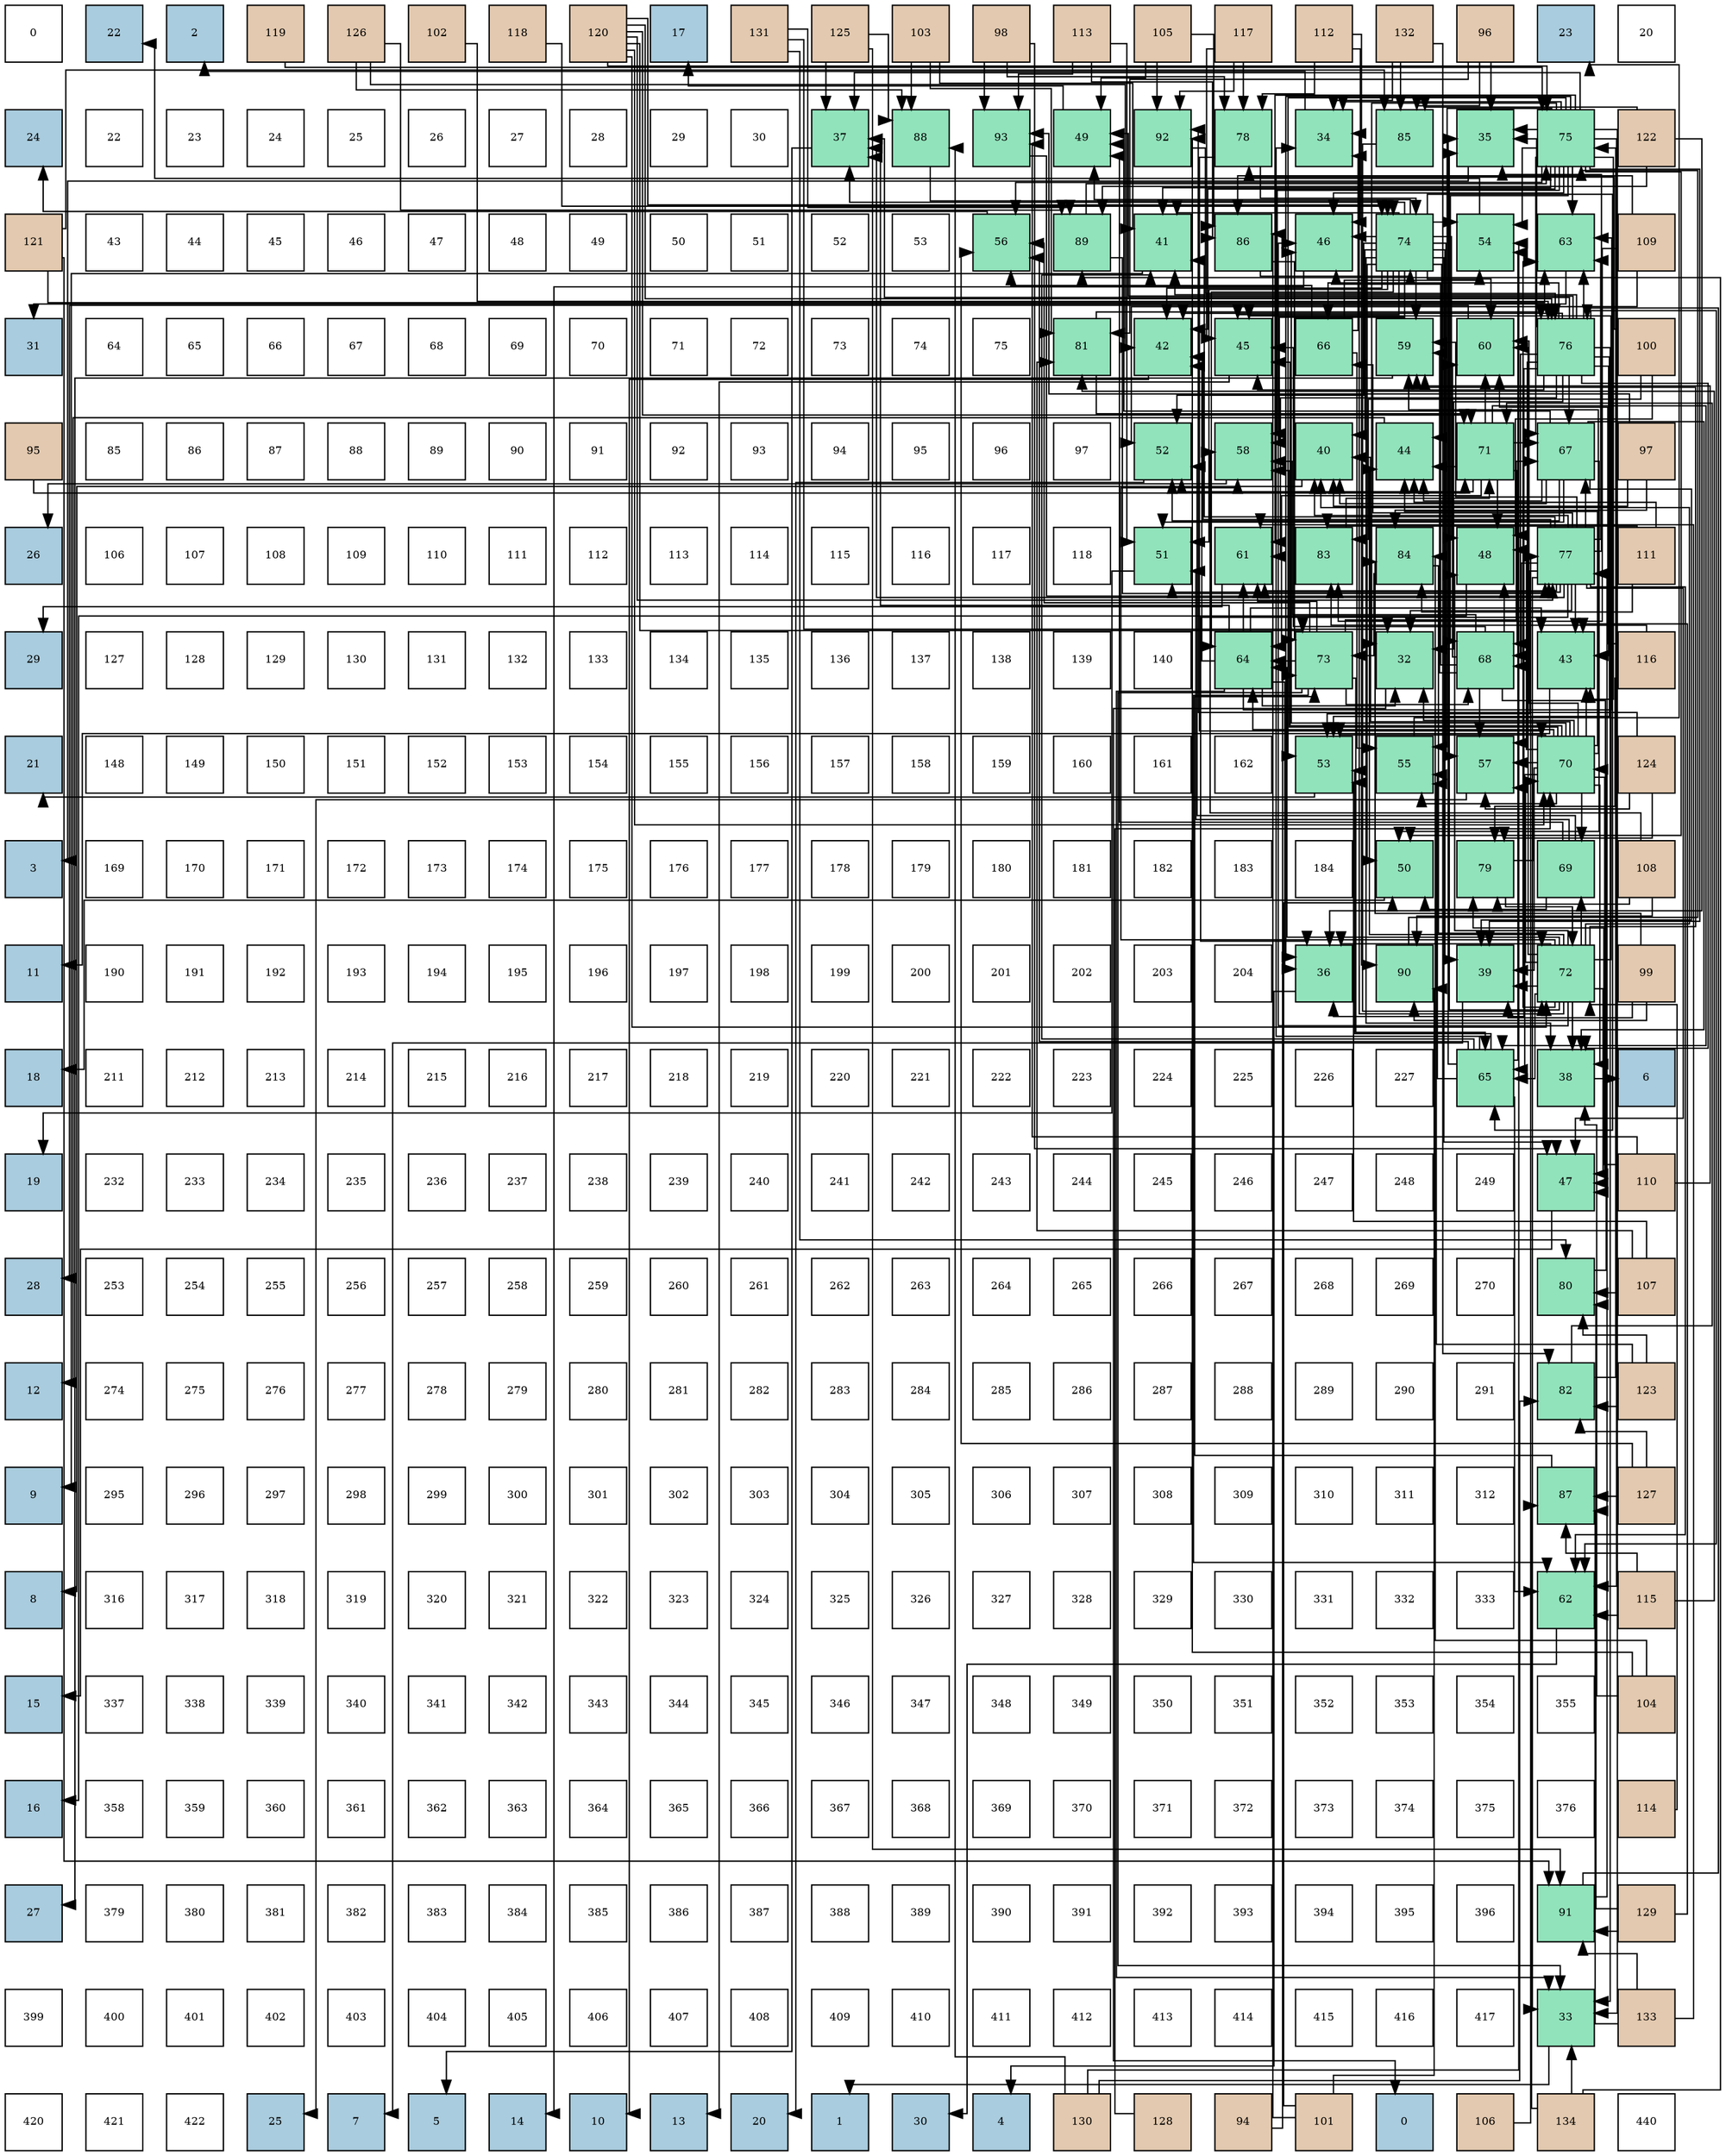 digraph layout{
 rankdir=TB;
 splines=ortho;
 node [style=filled shape=square fixedsize=true width=0.6];
0[label="0", fontsize=8, fillcolor="#ffffff"];
1[label="22", fontsize=8, fillcolor="#a9ccde"];
2[label="2", fontsize=8, fillcolor="#a9ccde"];
3[label="119", fontsize=8, fillcolor="#e3c9af"];
4[label="126", fontsize=8, fillcolor="#e3c9af"];
5[label="102", fontsize=8, fillcolor="#e3c9af"];
6[label="118", fontsize=8, fillcolor="#e3c9af"];
7[label="120", fontsize=8, fillcolor="#e3c9af"];
8[label="17", fontsize=8, fillcolor="#a9ccde"];
9[label="131", fontsize=8, fillcolor="#e3c9af"];
10[label="125", fontsize=8, fillcolor="#e3c9af"];
11[label="103", fontsize=8, fillcolor="#e3c9af"];
12[label="98", fontsize=8, fillcolor="#e3c9af"];
13[label="113", fontsize=8, fillcolor="#e3c9af"];
14[label="105", fontsize=8, fillcolor="#e3c9af"];
15[label="117", fontsize=8, fillcolor="#e3c9af"];
16[label="112", fontsize=8, fillcolor="#e3c9af"];
17[label="132", fontsize=8, fillcolor="#e3c9af"];
18[label="96", fontsize=8, fillcolor="#e3c9af"];
19[label="23", fontsize=8, fillcolor="#a9ccde"];
20[label="20", fontsize=8, fillcolor="#ffffff"];
21[label="24", fontsize=8, fillcolor="#a9ccde"];
22[label="22", fontsize=8, fillcolor="#ffffff"];
23[label="23", fontsize=8, fillcolor="#ffffff"];
24[label="24", fontsize=8, fillcolor="#ffffff"];
25[label="25", fontsize=8, fillcolor="#ffffff"];
26[label="26", fontsize=8, fillcolor="#ffffff"];
27[label="27", fontsize=8, fillcolor="#ffffff"];
28[label="28", fontsize=8, fillcolor="#ffffff"];
29[label="29", fontsize=8, fillcolor="#ffffff"];
30[label="30", fontsize=8, fillcolor="#ffffff"];
31[label="37", fontsize=8, fillcolor="#91e3bb"];
32[label="88", fontsize=8, fillcolor="#91e3bb"];
33[label="93", fontsize=8, fillcolor="#91e3bb"];
34[label="49", fontsize=8, fillcolor="#91e3bb"];
35[label="92", fontsize=8, fillcolor="#91e3bb"];
36[label="78", fontsize=8, fillcolor="#91e3bb"];
37[label="34", fontsize=8, fillcolor="#91e3bb"];
38[label="85", fontsize=8, fillcolor="#91e3bb"];
39[label="35", fontsize=8, fillcolor="#91e3bb"];
40[label="75", fontsize=8, fillcolor="#91e3bb"];
41[label="122", fontsize=8, fillcolor="#e3c9af"];
42[label="121", fontsize=8, fillcolor="#e3c9af"];
43[label="43", fontsize=8, fillcolor="#ffffff"];
44[label="44", fontsize=8, fillcolor="#ffffff"];
45[label="45", fontsize=8, fillcolor="#ffffff"];
46[label="46", fontsize=8, fillcolor="#ffffff"];
47[label="47", fontsize=8, fillcolor="#ffffff"];
48[label="48", fontsize=8, fillcolor="#ffffff"];
49[label="49", fontsize=8, fillcolor="#ffffff"];
50[label="50", fontsize=8, fillcolor="#ffffff"];
51[label="51", fontsize=8, fillcolor="#ffffff"];
52[label="52", fontsize=8, fillcolor="#ffffff"];
53[label="53", fontsize=8, fillcolor="#ffffff"];
54[label="56", fontsize=8, fillcolor="#91e3bb"];
55[label="89", fontsize=8, fillcolor="#91e3bb"];
56[label="41", fontsize=8, fillcolor="#91e3bb"];
57[label="86", fontsize=8, fillcolor="#91e3bb"];
58[label="46", fontsize=8, fillcolor="#91e3bb"];
59[label="74", fontsize=8, fillcolor="#91e3bb"];
60[label="54", fontsize=8, fillcolor="#91e3bb"];
61[label="63", fontsize=8, fillcolor="#91e3bb"];
62[label="109", fontsize=8, fillcolor="#e3c9af"];
63[label="31", fontsize=8, fillcolor="#a9ccde"];
64[label="64", fontsize=8, fillcolor="#ffffff"];
65[label="65", fontsize=8, fillcolor="#ffffff"];
66[label="66", fontsize=8, fillcolor="#ffffff"];
67[label="67", fontsize=8, fillcolor="#ffffff"];
68[label="68", fontsize=8, fillcolor="#ffffff"];
69[label="69", fontsize=8, fillcolor="#ffffff"];
70[label="70", fontsize=8, fillcolor="#ffffff"];
71[label="71", fontsize=8, fillcolor="#ffffff"];
72[label="72", fontsize=8, fillcolor="#ffffff"];
73[label="73", fontsize=8, fillcolor="#ffffff"];
74[label="74", fontsize=8, fillcolor="#ffffff"];
75[label="75", fontsize=8, fillcolor="#ffffff"];
76[label="81", fontsize=8, fillcolor="#91e3bb"];
77[label="42", fontsize=8, fillcolor="#91e3bb"];
78[label="45", fontsize=8, fillcolor="#91e3bb"];
79[label="66", fontsize=8, fillcolor="#91e3bb"];
80[label="59", fontsize=8, fillcolor="#91e3bb"];
81[label="60", fontsize=8, fillcolor="#91e3bb"];
82[label="76", fontsize=8, fillcolor="#91e3bb"];
83[label="100", fontsize=8, fillcolor="#e3c9af"];
84[label="95", fontsize=8, fillcolor="#e3c9af"];
85[label="85", fontsize=8, fillcolor="#ffffff"];
86[label="86", fontsize=8, fillcolor="#ffffff"];
87[label="87", fontsize=8, fillcolor="#ffffff"];
88[label="88", fontsize=8, fillcolor="#ffffff"];
89[label="89", fontsize=8, fillcolor="#ffffff"];
90[label="90", fontsize=8, fillcolor="#ffffff"];
91[label="91", fontsize=8, fillcolor="#ffffff"];
92[label="92", fontsize=8, fillcolor="#ffffff"];
93[label="93", fontsize=8, fillcolor="#ffffff"];
94[label="94", fontsize=8, fillcolor="#ffffff"];
95[label="95", fontsize=8, fillcolor="#ffffff"];
96[label="96", fontsize=8, fillcolor="#ffffff"];
97[label="97", fontsize=8, fillcolor="#ffffff"];
98[label="52", fontsize=8, fillcolor="#91e3bb"];
99[label="58", fontsize=8, fillcolor="#91e3bb"];
100[label="40", fontsize=8, fillcolor="#91e3bb"];
101[label="44", fontsize=8, fillcolor="#91e3bb"];
102[label="71", fontsize=8, fillcolor="#91e3bb"];
103[label="67", fontsize=8, fillcolor="#91e3bb"];
104[label="97", fontsize=8, fillcolor="#e3c9af"];
105[label="26", fontsize=8, fillcolor="#a9ccde"];
106[label="106", fontsize=8, fillcolor="#ffffff"];
107[label="107", fontsize=8, fillcolor="#ffffff"];
108[label="108", fontsize=8, fillcolor="#ffffff"];
109[label="109", fontsize=8, fillcolor="#ffffff"];
110[label="110", fontsize=8, fillcolor="#ffffff"];
111[label="111", fontsize=8, fillcolor="#ffffff"];
112[label="112", fontsize=8, fillcolor="#ffffff"];
113[label="113", fontsize=8, fillcolor="#ffffff"];
114[label="114", fontsize=8, fillcolor="#ffffff"];
115[label="115", fontsize=8, fillcolor="#ffffff"];
116[label="116", fontsize=8, fillcolor="#ffffff"];
117[label="117", fontsize=8, fillcolor="#ffffff"];
118[label="118", fontsize=8, fillcolor="#ffffff"];
119[label="51", fontsize=8, fillcolor="#91e3bb"];
120[label="61", fontsize=8, fillcolor="#91e3bb"];
121[label="83", fontsize=8, fillcolor="#91e3bb"];
122[label="84", fontsize=8, fillcolor="#91e3bb"];
123[label="48", fontsize=8, fillcolor="#91e3bb"];
124[label="77", fontsize=8, fillcolor="#91e3bb"];
125[label="111", fontsize=8, fillcolor="#e3c9af"];
126[label="29", fontsize=8, fillcolor="#a9ccde"];
127[label="127", fontsize=8, fillcolor="#ffffff"];
128[label="128", fontsize=8, fillcolor="#ffffff"];
129[label="129", fontsize=8, fillcolor="#ffffff"];
130[label="130", fontsize=8, fillcolor="#ffffff"];
131[label="131", fontsize=8, fillcolor="#ffffff"];
132[label="132", fontsize=8, fillcolor="#ffffff"];
133[label="133", fontsize=8, fillcolor="#ffffff"];
134[label="134", fontsize=8, fillcolor="#ffffff"];
135[label="135", fontsize=8, fillcolor="#ffffff"];
136[label="136", fontsize=8, fillcolor="#ffffff"];
137[label="137", fontsize=8, fillcolor="#ffffff"];
138[label="138", fontsize=8, fillcolor="#ffffff"];
139[label="139", fontsize=8, fillcolor="#ffffff"];
140[label="140", fontsize=8, fillcolor="#ffffff"];
141[label="64", fontsize=8, fillcolor="#91e3bb"];
142[label="73", fontsize=8, fillcolor="#91e3bb"];
143[label="32", fontsize=8, fillcolor="#91e3bb"];
144[label="68", fontsize=8, fillcolor="#91e3bb"];
145[label="43", fontsize=8, fillcolor="#91e3bb"];
146[label="116", fontsize=8, fillcolor="#e3c9af"];
147[label="21", fontsize=8, fillcolor="#a9ccde"];
148[label="148", fontsize=8, fillcolor="#ffffff"];
149[label="149", fontsize=8, fillcolor="#ffffff"];
150[label="150", fontsize=8, fillcolor="#ffffff"];
151[label="151", fontsize=8, fillcolor="#ffffff"];
152[label="152", fontsize=8, fillcolor="#ffffff"];
153[label="153", fontsize=8, fillcolor="#ffffff"];
154[label="154", fontsize=8, fillcolor="#ffffff"];
155[label="155", fontsize=8, fillcolor="#ffffff"];
156[label="156", fontsize=8, fillcolor="#ffffff"];
157[label="157", fontsize=8, fillcolor="#ffffff"];
158[label="158", fontsize=8, fillcolor="#ffffff"];
159[label="159", fontsize=8, fillcolor="#ffffff"];
160[label="160", fontsize=8, fillcolor="#ffffff"];
161[label="161", fontsize=8, fillcolor="#ffffff"];
162[label="162", fontsize=8, fillcolor="#ffffff"];
163[label="53", fontsize=8, fillcolor="#91e3bb"];
164[label="55", fontsize=8, fillcolor="#91e3bb"];
165[label="57", fontsize=8, fillcolor="#91e3bb"];
166[label="70", fontsize=8, fillcolor="#91e3bb"];
167[label="124", fontsize=8, fillcolor="#e3c9af"];
168[label="3", fontsize=8, fillcolor="#a9ccde"];
169[label="169", fontsize=8, fillcolor="#ffffff"];
170[label="170", fontsize=8, fillcolor="#ffffff"];
171[label="171", fontsize=8, fillcolor="#ffffff"];
172[label="172", fontsize=8, fillcolor="#ffffff"];
173[label="173", fontsize=8, fillcolor="#ffffff"];
174[label="174", fontsize=8, fillcolor="#ffffff"];
175[label="175", fontsize=8, fillcolor="#ffffff"];
176[label="176", fontsize=8, fillcolor="#ffffff"];
177[label="177", fontsize=8, fillcolor="#ffffff"];
178[label="178", fontsize=8, fillcolor="#ffffff"];
179[label="179", fontsize=8, fillcolor="#ffffff"];
180[label="180", fontsize=8, fillcolor="#ffffff"];
181[label="181", fontsize=8, fillcolor="#ffffff"];
182[label="182", fontsize=8, fillcolor="#ffffff"];
183[label="183", fontsize=8, fillcolor="#ffffff"];
184[label="184", fontsize=8, fillcolor="#ffffff"];
185[label="50", fontsize=8, fillcolor="#91e3bb"];
186[label="79", fontsize=8, fillcolor="#91e3bb"];
187[label="69", fontsize=8, fillcolor="#91e3bb"];
188[label="108", fontsize=8, fillcolor="#e3c9af"];
189[label="11", fontsize=8, fillcolor="#a9ccde"];
190[label="190", fontsize=8, fillcolor="#ffffff"];
191[label="191", fontsize=8, fillcolor="#ffffff"];
192[label="192", fontsize=8, fillcolor="#ffffff"];
193[label="193", fontsize=8, fillcolor="#ffffff"];
194[label="194", fontsize=8, fillcolor="#ffffff"];
195[label="195", fontsize=8, fillcolor="#ffffff"];
196[label="196", fontsize=8, fillcolor="#ffffff"];
197[label="197", fontsize=8, fillcolor="#ffffff"];
198[label="198", fontsize=8, fillcolor="#ffffff"];
199[label="199", fontsize=8, fillcolor="#ffffff"];
200[label="200", fontsize=8, fillcolor="#ffffff"];
201[label="201", fontsize=8, fillcolor="#ffffff"];
202[label="202", fontsize=8, fillcolor="#ffffff"];
203[label="203", fontsize=8, fillcolor="#ffffff"];
204[label="204", fontsize=8, fillcolor="#ffffff"];
205[label="36", fontsize=8, fillcolor="#91e3bb"];
206[label="90", fontsize=8, fillcolor="#91e3bb"];
207[label="39", fontsize=8, fillcolor="#91e3bb"];
208[label="72", fontsize=8, fillcolor="#91e3bb"];
209[label="99", fontsize=8, fillcolor="#e3c9af"];
210[label="18", fontsize=8, fillcolor="#a9ccde"];
211[label="211", fontsize=8, fillcolor="#ffffff"];
212[label="212", fontsize=8, fillcolor="#ffffff"];
213[label="213", fontsize=8, fillcolor="#ffffff"];
214[label="214", fontsize=8, fillcolor="#ffffff"];
215[label="215", fontsize=8, fillcolor="#ffffff"];
216[label="216", fontsize=8, fillcolor="#ffffff"];
217[label="217", fontsize=8, fillcolor="#ffffff"];
218[label="218", fontsize=8, fillcolor="#ffffff"];
219[label="219", fontsize=8, fillcolor="#ffffff"];
220[label="220", fontsize=8, fillcolor="#ffffff"];
221[label="221", fontsize=8, fillcolor="#ffffff"];
222[label="222", fontsize=8, fillcolor="#ffffff"];
223[label="223", fontsize=8, fillcolor="#ffffff"];
224[label="224", fontsize=8, fillcolor="#ffffff"];
225[label="225", fontsize=8, fillcolor="#ffffff"];
226[label="226", fontsize=8, fillcolor="#ffffff"];
227[label="227", fontsize=8, fillcolor="#ffffff"];
228[label="65", fontsize=8, fillcolor="#91e3bb"];
229[label="38", fontsize=8, fillcolor="#91e3bb"];
230[label="6", fontsize=8, fillcolor="#a9ccde"];
231[label="19", fontsize=8, fillcolor="#a9ccde"];
232[label="232", fontsize=8, fillcolor="#ffffff"];
233[label="233", fontsize=8, fillcolor="#ffffff"];
234[label="234", fontsize=8, fillcolor="#ffffff"];
235[label="235", fontsize=8, fillcolor="#ffffff"];
236[label="236", fontsize=8, fillcolor="#ffffff"];
237[label="237", fontsize=8, fillcolor="#ffffff"];
238[label="238", fontsize=8, fillcolor="#ffffff"];
239[label="239", fontsize=8, fillcolor="#ffffff"];
240[label="240", fontsize=8, fillcolor="#ffffff"];
241[label="241", fontsize=8, fillcolor="#ffffff"];
242[label="242", fontsize=8, fillcolor="#ffffff"];
243[label="243", fontsize=8, fillcolor="#ffffff"];
244[label="244", fontsize=8, fillcolor="#ffffff"];
245[label="245", fontsize=8, fillcolor="#ffffff"];
246[label="246", fontsize=8, fillcolor="#ffffff"];
247[label="247", fontsize=8, fillcolor="#ffffff"];
248[label="248", fontsize=8, fillcolor="#ffffff"];
249[label="249", fontsize=8, fillcolor="#ffffff"];
250[label="47", fontsize=8, fillcolor="#91e3bb"];
251[label="110", fontsize=8, fillcolor="#e3c9af"];
252[label="28", fontsize=8, fillcolor="#a9ccde"];
253[label="253", fontsize=8, fillcolor="#ffffff"];
254[label="254", fontsize=8, fillcolor="#ffffff"];
255[label="255", fontsize=8, fillcolor="#ffffff"];
256[label="256", fontsize=8, fillcolor="#ffffff"];
257[label="257", fontsize=8, fillcolor="#ffffff"];
258[label="258", fontsize=8, fillcolor="#ffffff"];
259[label="259", fontsize=8, fillcolor="#ffffff"];
260[label="260", fontsize=8, fillcolor="#ffffff"];
261[label="261", fontsize=8, fillcolor="#ffffff"];
262[label="262", fontsize=8, fillcolor="#ffffff"];
263[label="263", fontsize=8, fillcolor="#ffffff"];
264[label="264", fontsize=8, fillcolor="#ffffff"];
265[label="265", fontsize=8, fillcolor="#ffffff"];
266[label="266", fontsize=8, fillcolor="#ffffff"];
267[label="267", fontsize=8, fillcolor="#ffffff"];
268[label="268", fontsize=8, fillcolor="#ffffff"];
269[label="269", fontsize=8, fillcolor="#ffffff"];
270[label="270", fontsize=8, fillcolor="#ffffff"];
271[label="80", fontsize=8, fillcolor="#91e3bb"];
272[label="107", fontsize=8, fillcolor="#e3c9af"];
273[label="12", fontsize=8, fillcolor="#a9ccde"];
274[label="274", fontsize=8, fillcolor="#ffffff"];
275[label="275", fontsize=8, fillcolor="#ffffff"];
276[label="276", fontsize=8, fillcolor="#ffffff"];
277[label="277", fontsize=8, fillcolor="#ffffff"];
278[label="278", fontsize=8, fillcolor="#ffffff"];
279[label="279", fontsize=8, fillcolor="#ffffff"];
280[label="280", fontsize=8, fillcolor="#ffffff"];
281[label="281", fontsize=8, fillcolor="#ffffff"];
282[label="282", fontsize=8, fillcolor="#ffffff"];
283[label="283", fontsize=8, fillcolor="#ffffff"];
284[label="284", fontsize=8, fillcolor="#ffffff"];
285[label="285", fontsize=8, fillcolor="#ffffff"];
286[label="286", fontsize=8, fillcolor="#ffffff"];
287[label="287", fontsize=8, fillcolor="#ffffff"];
288[label="288", fontsize=8, fillcolor="#ffffff"];
289[label="289", fontsize=8, fillcolor="#ffffff"];
290[label="290", fontsize=8, fillcolor="#ffffff"];
291[label="291", fontsize=8, fillcolor="#ffffff"];
292[label="82", fontsize=8, fillcolor="#91e3bb"];
293[label="123", fontsize=8, fillcolor="#e3c9af"];
294[label="9", fontsize=8, fillcolor="#a9ccde"];
295[label="295", fontsize=8, fillcolor="#ffffff"];
296[label="296", fontsize=8, fillcolor="#ffffff"];
297[label="297", fontsize=8, fillcolor="#ffffff"];
298[label="298", fontsize=8, fillcolor="#ffffff"];
299[label="299", fontsize=8, fillcolor="#ffffff"];
300[label="300", fontsize=8, fillcolor="#ffffff"];
301[label="301", fontsize=8, fillcolor="#ffffff"];
302[label="302", fontsize=8, fillcolor="#ffffff"];
303[label="303", fontsize=8, fillcolor="#ffffff"];
304[label="304", fontsize=8, fillcolor="#ffffff"];
305[label="305", fontsize=8, fillcolor="#ffffff"];
306[label="306", fontsize=8, fillcolor="#ffffff"];
307[label="307", fontsize=8, fillcolor="#ffffff"];
308[label="308", fontsize=8, fillcolor="#ffffff"];
309[label="309", fontsize=8, fillcolor="#ffffff"];
310[label="310", fontsize=8, fillcolor="#ffffff"];
311[label="311", fontsize=8, fillcolor="#ffffff"];
312[label="312", fontsize=8, fillcolor="#ffffff"];
313[label="87", fontsize=8, fillcolor="#91e3bb"];
314[label="127", fontsize=8, fillcolor="#e3c9af"];
315[label="8", fontsize=8, fillcolor="#a9ccde"];
316[label="316", fontsize=8, fillcolor="#ffffff"];
317[label="317", fontsize=8, fillcolor="#ffffff"];
318[label="318", fontsize=8, fillcolor="#ffffff"];
319[label="319", fontsize=8, fillcolor="#ffffff"];
320[label="320", fontsize=8, fillcolor="#ffffff"];
321[label="321", fontsize=8, fillcolor="#ffffff"];
322[label="322", fontsize=8, fillcolor="#ffffff"];
323[label="323", fontsize=8, fillcolor="#ffffff"];
324[label="324", fontsize=8, fillcolor="#ffffff"];
325[label="325", fontsize=8, fillcolor="#ffffff"];
326[label="326", fontsize=8, fillcolor="#ffffff"];
327[label="327", fontsize=8, fillcolor="#ffffff"];
328[label="328", fontsize=8, fillcolor="#ffffff"];
329[label="329", fontsize=8, fillcolor="#ffffff"];
330[label="330", fontsize=8, fillcolor="#ffffff"];
331[label="331", fontsize=8, fillcolor="#ffffff"];
332[label="332", fontsize=8, fillcolor="#ffffff"];
333[label="333", fontsize=8, fillcolor="#ffffff"];
334[label="62", fontsize=8, fillcolor="#91e3bb"];
335[label="115", fontsize=8, fillcolor="#e3c9af"];
336[label="15", fontsize=8, fillcolor="#a9ccde"];
337[label="337", fontsize=8, fillcolor="#ffffff"];
338[label="338", fontsize=8, fillcolor="#ffffff"];
339[label="339", fontsize=8, fillcolor="#ffffff"];
340[label="340", fontsize=8, fillcolor="#ffffff"];
341[label="341", fontsize=8, fillcolor="#ffffff"];
342[label="342", fontsize=8, fillcolor="#ffffff"];
343[label="343", fontsize=8, fillcolor="#ffffff"];
344[label="344", fontsize=8, fillcolor="#ffffff"];
345[label="345", fontsize=8, fillcolor="#ffffff"];
346[label="346", fontsize=8, fillcolor="#ffffff"];
347[label="347", fontsize=8, fillcolor="#ffffff"];
348[label="348", fontsize=8, fillcolor="#ffffff"];
349[label="349", fontsize=8, fillcolor="#ffffff"];
350[label="350", fontsize=8, fillcolor="#ffffff"];
351[label="351", fontsize=8, fillcolor="#ffffff"];
352[label="352", fontsize=8, fillcolor="#ffffff"];
353[label="353", fontsize=8, fillcolor="#ffffff"];
354[label="354", fontsize=8, fillcolor="#ffffff"];
355[label="355", fontsize=8, fillcolor="#ffffff"];
356[label="104", fontsize=8, fillcolor="#e3c9af"];
357[label="16", fontsize=8, fillcolor="#a9ccde"];
358[label="358", fontsize=8, fillcolor="#ffffff"];
359[label="359", fontsize=8, fillcolor="#ffffff"];
360[label="360", fontsize=8, fillcolor="#ffffff"];
361[label="361", fontsize=8, fillcolor="#ffffff"];
362[label="362", fontsize=8, fillcolor="#ffffff"];
363[label="363", fontsize=8, fillcolor="#ffffff"];
364[label="364", fontsize=8, fillcolor="#ffffff"];
365[label="365", fontsize=8, fillcolor="#ffffff"];
366[label="366", fontsize=8, fillcolor="#ffffff"];
367[label="367", fontsize=8, fillcolor="#ffffff"];
368[label="368", fontsize=8, fillcolor="#ffffff"];
369[label="369", fontsize=8, fillcolor="#ffffff"];
370[label="370", fontsize=8, fillcolor="#ffffff"];
371[label="371", fontsize=8, fillcolor="#ffffff"];
372[label="372", fontsize=8, fillcolor="#ffffff"];
373[label="373", fontsize=8, fillcolor="#ffffff"];
374[label="374", fontsize=8, fillcolor="#ffffff"];
375[label="375", fontsize=8, fillcolor="#ffffff"];
376[label="376", fontsize=8, fillcolor="#ffffff"];
377[label="114", fontsize=8, fillcolor="#e3c9af"];
378[label="27", fontsize=8, fillcolor="#a9ccde"];
379[label="379", fontsize=8, fillcolor="#ffffff"];
380[label="380", fontsize=8, fillcolor="#ffffff"];
381[label="381", fontsize=8, fillcolor="#ffffff"];
382[label="382", fontsize=8, fillcolor="#ffffff"];
383[label="383", fontsize=8, fillcolor="#ffffff"];
384[label="384", fontsize=8, fillcolor="#ffffff"];
385[label="385", fontsize=8, fillcolor="#ffffff"];
386[label="386", fontsize=8, fillcolor="#ffffff"];
387[label="387", fontsize=8, fillcolor="#ffffff"];
388[label="388", fontsize=8, fillcolor="#ffffff"];
389[label="389", fontsize=8, fillcolor="#ffffff"];
390[label="390", fontsize=8, fillcolor="#ffffff"];
391[label="391", fontsize=8, fillcolor="#ffffff"];
392[label="392", fontsize=8, fillcolor="#ffffff"];
393[label="393", fontsize=8, fillcolor="#ffffff"];
394[label="394", fontsize=8, fillcolor="#ffffff"];
395[label="395", fontsize=8, fillcolor="#ffffff"];
396[label="396", fontsize=8, fillcolor="#ffffff"];
397[label="91", fontsize=8, fillcolor="#91e3bb"];
398[label="129", fontsize=8, fillcolor="#e3c9af"];
399[label="399", fontsize=8, fillcolor="#ffffff"];
400[label="400", fontsize=8, fillcolor="#ffffff"];
401[label="401", fontsize=8, fillcolor="#ffffff"];
402[label="402", fontsize=8, fillcolor="#ffffff"];
403[label="403", fontsize=8, fillcolor="#ffffff"];
404[label="404", fontsize=8, fillcolor="#ffffff"];
405[label="405", fontsize=8, fillcolor="#ffffff"];
406[label="406", fontsize=8, fillcolor="#ffffff"];
407[label="407", fontsize=8, fillcolor="#ffffff"];
408[label="408", fontsize=8, fillcolor="#ffffff"];
409[label="409", fontsize=8, fillcolor="#ffffff"];
410[label="410", fontsize=8, fillcolor="#ffffff"];
411[label="411", fontsize=8, fillcolor="#ffffff"];
412[label="412", fontsize=8, fillcolor="#ffffff"];
413[label="413", fontsize=8, fillcolor="#ffffff"];
414[label="414", fontsize=8, fillcolor="#ffffff"];
415[label="415", fontsize=8, fillcolor="#ffffff"];
416[label="416", fontsize=8, fillcolor="#ffffff"];
417[label="417", fontsize=8, fillcolor="#ffffff"];
418[label="33", fontsize=8, fillcolor="#91e3bb"];
419[label="133", fontsize=8, fillcolor="#e3c9af"];
420[label="420", fontsize=8, fillcolor="#ffffff"];
421[label="421", fontsize=8, fillcolor="#ffffff"];
422[label="422", fontsize=8, fillcolor="#ffffff"];
423[label="25", fontsize=8, fillcolor="#a9ccde"];
424[label="7", fontsize=8, fillcolor="#a9ccde"];
425[label="5", fontsize=8, fillcolor="#a9ccde"];
426[label="14", fontsize=8, fillcolor="#a9ccde"];
427[label="10", fontsize=8, fillcolor="#a9ccde"];
428[label="13", fontsize=8, fillcolor="#a9ccde"];
429[label="20", fontsize=8, fillcolor="#a9ccde"];
430[label="1", fontsize=8, fillcolor="#a9ccde"];
431[label="30", fontsize=8, fillcolor="#a9ccde"];
432[label="4", fontsize=8, fillcolor="#a9ccde"];
433[label="130", fontsize=8, fillcolor="#e3c9af"];
434[label="128", fontsize=8, fillcolor="#e3c9af"];
435[label="94", fontsize=8, fillcolor="#e3c9af"];
436[label="101", fontsize=8, fillcolor="#e3c9af"];
437[label="0", fontsize=8, fillcolor="#a9ccde"];
438[label="106", fontsize=8, fillcolor="#e3c9af"];
439[label="134", fontsize=8, fillcolor="#e3c9af"];
440[label="440", fontsize=8, fillcolor="#ffffff"];
edge [constraint=false, style=vis];143 -> 437;
418 -> 430;
37 -> 2;
39 -> 168;
205 -> 432;
31 -> 425;
229 -> 230;
207 -> 424;
100 -> 315;
56 -> 294;
77 -> 427;
145 -> 189;
101 -> 273;
78 -> 428;
58 -> 426;
250 -> 336;
123 -> 357;
34 -> 8;
185 -> 210;
119 -> 231;
98 -> 429;
163 -> 147;
60 -> 1;
164 -> 19;
54 -> 21;
165 -> 423;
99 -> 105;
80 -> 378;
81 -> 252;
120 -> 126;
334 -> 431;
61 -> 63;
141 -> 143;
141 -> 418;
141 -> 205;
141 -> 31;
141 -> 77;
141 -> 145;
141 -> 120;
141 -> 61;
228 -> 37;
228 -> 39;
228 -> 56;
228 -> 163;
228 -> 60;
228 -> 164;
228 -> 54;
228 -> 334;
79 -> 37;
79 -> 60;
79 -> 164;
79 -> 54;
103 -> 229;
103 -> 207;
103 -> 100;
103 -> 101;
103 -> 34;
103 -> 185;
103 -> 119;
103 -> 98;
144 -> 78;
144 -> 58;
144 -> 250;
144 -> 123;
144 -> 165;
144 -> 99;
144 -> 80;
144 -> 81;
187 -> 34;
187 -> 185;
187 -> 119;
187 -> 98;
166 -> 143;
166 -> 229;
166 -> 207;
166 -> 100;
166 -> 145;
166 -> 101;
166 -> 78;
166 -> 58;
166 -> 250;
166 -> 123;
166 -> 163;
166 -> 164;
166 -> 165;
166 -> 99;
166 -> 80;
166 -> 81;
166 -> 141;
166 -> 228;
166 -> 187;
102 -> 101;
102 -> 123;
102 -> 98;
102 -> 81;
102 -> 141;
102 -> 228;
102 -> 103;
102 -> 144;
208 -> 37;
208 -> 39;
208 -> 205;
208 -> 229;
208 -> 207;
208 -> 100;
208 -> 101;
208 -> 78;
208 -> 58;
208 -> 250;
208 -> 123;
208 -> 165;
208 -> 99;
208 -> 80;
208 -> 81;
208 -> 61;
208 -> 141;
208 -> 228;
208 -> 187;
142 -> 418;
142 -> 54;
142 -> 120;
142 -> 334;
142 -> 141;
142 -> 228;
142 -> 103;
142 -> 144;
59 -> 31;
59 -> 229;
59 -> 207;
59 -> 100;
59 -> 56;
59 -> 77;
59 -> 101;
59 -> 78;
59 -> 58;
59 -> 250;
59 -> 123;
59 -> 34;
59 -> 185;
59 -> 119;
59 -> 98;
59 -> 60;
59 -> 165;
59 -> 99;
59 -> 80;
59 -> 81;
59 -> 141;
59 -> 228;
40 -> 143;
40 -> 418;
40 -> 37;
40 -> 39;
40 -> 205;
40 -> 31;
40 -> 207;
40 -> 56;
40 -> 77;
40 -> 145;
40 -> 58;
40 -> 185;
40 -> 163;
40 -> 60;
40 -> 164;
40 -> 54;
40 -> 99;
40 -> 120;
40 -> 334;
40 -> 61;
40 -> 103;
40 -> 144;
82 -> 143;
82 -> 418;
82 -> 39;
82 -> 205;
82 -> 31;
82 -> 229;
82 -> 56;
82 -> 77;
82 -> 145;
82 -> 78;
82 -> 34;
82 -> 163;
82 -> 165;
82 -> 120;
82 -> 334;
82 -> 61;
82 -> 79;
82 -> 103;
82 -> 144;
124 -> 143;
124 -> 418;
124 -> 39;
124 -> 205;
124 -> 31;
124 -> 100;
124 -> 56;
124 -> 77;
124 -> 145;
124 -> 250;
124 -> 119;
124 -> 163;
124 -> 80;
124 -> 120;
124 -> 334;
124 -> 61;
124 -> 79;
124 -> 103;
124 -> 144;
36 -> 166;
36 -> 59;
186 -> 166;
186 -> 208;
271 -> 166;
76 -> 102;
76 -> 82;
292 -> 102;
292 -> 40;
121 -> 102;
122 -> 208;
122 -> 142;
38 -> 208;
57 -> 142;
57 -> 59;
313 -> 142;
32 -> 59;
55 -> 40;
55 -> 124;
206 -> 40;
397 -> 82;
397 -> 124;
35 -> 82;
33 -> 124;
435 -> 142;
84 -> 102;
18 -> 39;
18 -> 76;
18 -> 38;
104 -> 100;
104 -> 122;
104 -> 33;
12 -> 250;
12 -> 36;
12 -> 33;
209 -> 207;
209 -> 122;
209 -> 206;
83 -> 123;
83 -> 36;
83 -> 121;
436 -> 185;
436 -> 57;
436 -> 206;
5 -> 82;
11 -> 56;
11 -> 76;
11 -> 32;
356 -> 229;
356 -> 122;
356 -> 35;
14 -> 34;
14 -> 57;
14 -> 35;
438 -> 124;
272 -> 163;
272 -> 271;
272 -> 76;
188 -> 99;
188 -> 186;
188 -> 206;
62 -> 98;
62 -> 121;
62 -> 57;
251 -> 80;
251 -> 186;
251 -> 33;
125 -> 101;
125 -> 121;
125 -> 122;
16 -> 58;
16 -> 36;
16 -> 206;
13 -> 119;
13 -> 57;
13 -> 33;
377 -> 208;
335 -> 334;
335 -> 76;
335 -> 313;
146 -> 81;
146 -> 186;
146 -> 121;
15 -> 78;
15 -> 36;
15 -> 35;
6 -> 59;
3 -> 40;
7 -> 166;
7 -> 102;
7 -> 208;
7 -> 142;
7 -> 59;
7 -> 40;
7 -> 82;
7 -> 124;
42 -> 61;
42 -> 38;
42 -> 397;
41 -> 205;
41 -> 38;
41 -> 55;
293 -> 164;
293 -> 271;
293 -> 292;
167 -> 165;
167 -> 186;
167 -> 35;
10 -> 31;
10 -> 32;
10 -> 397;
4 -> 77;
4 -> 32;
4 -> 55;
314 -> 54;
314 -> 292;
314 -> 313;
434 -> 166;
398 -> 145;
398 -> 271;
398 -> 397;
433 -> 60;
433 -> 292;
433 -> 32;
9 -> 143;
9 -> 271;
9 -> 55;
17 -> 37;
17 -> 292;
17 -> 38;
419 -> 120;
419 -> 313;
419 -> 397;
439 -> 418;
439 -> 313;
439 -> 55;
edge [constraint=true, style=invis];
0 -> 21 -> 42 -> 63 -> 84 -> 105 -> 126 -> 147 -> 168 -> 189 -> 210 -> 231 -> 252 -> 273 -> 294 -> 315 -> 336 -> 357 -> 378 -> 399 -> 420;
1 -> 22 -> 43 -> 64 -> 85 -> 106 -> 127 -> 148 -> 169 -> 190 -> 211 -> 232 -> 253 -> 274 -> 295 -> 316 -> 337 -> 358 -> 379 -> 400 -> 421;
2 -> 23 -> 44 -> 65 -> 86 -> 107 -> 128 -> 149 -> 170 -> 191 -> 212 -> 233 -> 254 -> 275 -> 296 -> 317 -> 338 -> 359 -> 380 -> 401 -> 422;
3 -> 24 -> 45 -> 66 -> 87 -> 108 -> 129 -> 150 -> 171 -> 192 -> 213 -> 234 -> 255 -> 276 -> 297 -> 318 -> 339 -> 360 -> 381 -> 402 -> 423;
4 -> 25 -> 46 -> 67 -> 88 -> 109 -> 130 -> 151 -> 172 -> 193 -> 214 -> 235 -> 256 -> 277 -> 298 -> 319 -> 340 -> 361 -> 382 -> 403 -> 424;
5 -> 26 -> 47 -> 68 -> 89 -> 110 -> 131 -> 152 -> 173 -> 194 -> 215 -> 236 -> 257 -> 278 -> 299 -> 320 -> 341 -> 362 -> 383 -> 404 -> 425;
6 -> 27 -> 48 -> 69 -> 90 -> 111 -> 132 -> 153 -> 174 -> 195 -> 216 -> 237 -> 258 -> 279 -> 300 -> 321 -> 342 -> 363 -> 384 -> 405 -> 426;
7 -> 28 -> 49 -> 70 -> 91 -> 112 -> 133 -> 154 -> 175 -> 196 -> 217 -> 238 -> 259 -> 280 -> 301 -> 322 -> 343 -> 364 -> 385 -> 406 -> 427;
8 -> 29 -> 50 -> 71 -> 92 -> 113 -> 134 -> 155 -> 176 -> 197 -> 218 -> 239 -> 260 -> 281 -> 302 -> 323 -> 344 -> 365 -> 386 -> 407 -> 428;
9 -> 30 -> 51 -> 72 -> 93 -> 114 -> 135 -> 156 -> 177 -> 198 -> 219 -> 240 -> 261 -> 282 -> 303 -> 324 -> 345 -> 366 -> 387 -> 408 -> 429;
10 -> 31 -> 52 -> 73 -> 94 -> 115 -> 136 -> 157 -> 178 -> 199 -> 220 -> 241 -> 262 -> 283 -> 304 -> 325 -> 346 -> 367 -> 388 -> 409 -> 430;
11 -> 32 -> 53 -> 74 -> 95 -> 116 -> 137 -> 158 -> 179 -> 200 -> 221 -> 242 -> 263 -> 284 -> 305 -> 326 -> 347 -> 368 -> 389 -> 410 -> 431;
12 -> 33 -> 54 -> 75 -> 96 -> 117 -> 138 -> 159 -> 180 -> 201 -> 222 -> 243 -> 264 -> 285 -> 306 -> 327 -> 348 -> 369 -> 390 -> 411 -> 432;
13 -> 34 -> 55 -> 76 -> 97 -> 118 -> 139 -> 160 -> 181 -> 202 -> 223 -> 244 -> 265 -> 286 -> 307 -> 328 -> 349 -> 370 -> 391 -> 412 -> 433;
14 -> 35 -> 56 -> 77 -> 98 -> 119 -> 140 -> 161 -> 182 -> 203 -> 224 -> 245 -> 266 -> 287 -> 308 -> 329 -> 350 -> 371 -> 392 -> 413 -> 434;
15 -> 36 -> 57 -> 78 -> 99 -> 120 -> 141 -> 162 -> 183 -> 204 -> 225 -> 246 -> 267 -> 288 -> 309 -> 330 -> 351 -> 372 -> 393 -> 414 -> 435;
16 -> 37 -> 58 -> 79 -> 100 -> 121 -> 142 -> 163 -> 184 -> 205 -> 226 -> 247 -> 268 -> 289 -> 310 -> 331 -> 352 -> 373 -> 394 -> 415 -> 436;
17 -> 38 -> 59 -> 80 -> 101 -> 122 -> 143 -> 164 -> 185 -> 206 -> 227 -> 248 -> 269 -> 290 -> 311 -> 332 -> 353 -> 374 -> 395 -> 416 -> 437;
18 -> 39 -> 60 -> 81 -> 102 -> 123 -> 144 -> 165 -> 186 -> 207 -> 228 -> 249 -> 270 -> 291 -> 312 -> 333 -> 354 -> 375 -> 396 -> 417 -> 438;
19 -> 40 -> 61 -> 82 -> 103 -> 124 -> 145 -> 166 -> 187 -> 208 -> 229 -> 250 -> 271 -> 292 -> 313 -> 334 -> 355 -> 376 -> 397 -> 418 -> 439;
20 -> 41 -> 62 -> 83 -> 104 -> 125 -> 146 -> 167 -> 188 -> 209 -> 230 -> 251 -> 272 -> 293 -> 314 -> 335 -> 356 -> 377 -> 398 -> 419 -> 440;
rank = same {0 -> 1 -> 2 -> 3 -> 4 -> 5 -> 6 -> 7 -> 8 -> 9 -> 10 -> 11 -> 12 -> 13 -> 14 -> 15 -> 16 -> 17 -> 18 -> 19 -> 20};
rank = same {21 -> 22 -> 23 -> 24 -> 25 -> 26 -> 27 -> 28 -> 29 -> 30 -> 31 -> 32 -> 33 -> 34 -> 35 -> 36 -> 37 -> 38 -> 39 -> 40 -> 41};
rank = same {42 -> 43 -> 44 -> 45 -> 46 -> 47 -> 48 -> 49 -> 50 -> 51 -> 52 -> 53 -> 54 -> 55 -> 56 -> 57 -> 58 -> 59 -> 60 -> 61 -> 62};
rank = same {63 -> 64 -> 65 -> 66 -> 67 -> 68 -> 69 -> 70 -> 71 -> 72 -> 73 -> 74 -> 75 -> 76 -> 77 -> 78 -> 79 -> 80 -> 81 -> 82 -> 83};
rank = same {84 -> 85 -> 86 -> 87 -> 88 -> 89 -> 90 -> 91 -> 92 -> 93 -> 94 -> 95 -> 96 -> 97 -> 98 -> 99 -> 100 -> 101 -> 102 -> 103 -> 104};
rank = same {105 -> 106 -> 107 -> 108 -> 109 -> 110 -> 111 -> 112 -> 113 -> 114 -> 115 -> 116 -> 117 -> 118 -> 119 -> 120 -> 121 -> 122 -> 123 -> 124 -> 125};
rank = same {126 -> 127 -> 128 -> 129 -> 130 -> 131 -> 132 -> 133 -> 134 -> 135 -> 136 -> 137 -> 138 -> 139 -> 140 -> 141 -> 142 -> 143 -> 144 -> 145 -> 146};
rank = same {147 -> 148 -> 149 -> 150 -> 151 -> 152 -> 153 -> 154 -> 155 -> 156 -> 157 -> 158 -> 159 -> 160 -> 161 -> 162 -> 163 -> 164 -> 165 -> 166 -> 167};
rank = same {168 -> 169 -> 170 -> 171 -> 172 -> 173 -> 174 -> 175 -> 176 -> 177 -> 178 -> 179 -> 180 -> 181 -> 182 -> 183 -> 184 -> 185 -> 186 -> 187 -> 188};
rank = same {189 -> 190 -> 191 -> 192 -> 193 -> 194 -> 195 -> 196 -> 197 -> 198 -> 199 -> 200 -> 201 -> 202 -> 203 -> 204 -> 205 -> 206 -> 207 -> 208 -> 209};
rank = same {210 -> 211 -> 212 -> 213 -> 214 -> 215 -> 216 -> 217 -> 218 -> 219 -> 220 -> 221 -> 222 -> 223 -> 224 -> 225 -> 226 -> 227 -> 228 -> 229 -> 230};
rank = same {231 -> 232 -> 233 -> 234 -> 235 -> 236 -> 237 -> 238 -> 239 -> 240 -> 241 -> 242 -> 243 -> 244 -> 245 -> 246 -> 247 -> 248 -> 249 -> 250 -> 251};
rank = same {252 -> 253 -> 254 -> 255 -> 256 -> 257 -> 258 -> 259 -> 260 -> 261 -> 262 -> 263 -> 264 -> 265 -> 266 -> 267 -> 268 -> 269 -> 270 -> 271 -> 272};
rank = same {273 -> 274 -> 275 -> 276 -> 277 -> 278 -> 279 -> 280 -> 281 -> 282 -> 283 -> 284 -> 285 -> 286 -> 287 -> 288 -> 289 -> 290 -> 291 -> 292 -> 293};
rank = same {294 -> 295 -> 296 -> 297 -> 298 -> 299 -> 300 -> 301 -> 302 -> 303 -> 304 -> 305 -> 306 -> 307 -> 308 -> 309 -> 310 -> 311 -> 312 -> 313 -> 314};
rank = same {315 -> 316 -> 317 -> 318 -> 319 -> 320 -> 321 -> 322 -> 323 -> 324 -> 325 -> 326 -> 327 -> 328 -> 329 -> 330 -> 331 -> 332 -> 333 -> 334 -> 335};
rank = same {336 -> 337 -> 338 -> 339 -> 340 -> 341 -> 342 -> 343 -> 344 -> 345 -> 346 -> 347 -> 348 -> 349 -> 350 -> 351 -> 352 -> 353 -> 354 -> 355 -> 356};
rank = same {357 -> 358 -> 359 -> 360 -> 361 -> 362 -> 363 -> 364 -> 365 -> 366 -> 367 -> 368 -> 369 -> 370 -> 371 -> 372 -> 373 -> 374 -> 375 -> 376 -> 377};
rank = same {378 -> 379 -> 380 -> 381 -> 382 -> 383 -> 384 -> 385 -> 386 -> 387 -> 388 -> 389 -> 390 -> 391 -> 392 -> 393 -> 394 -> 395 -> 396 -> 397 -> 398};
rank = same {399 -> 400 -> 401 -> 402 -> 403 -> 404 -> 405 -> 406 -> 407 -> 408 -> 409 -> 410 -> 411 -> 412 -> 413 -> 414 -> 415 -> 416 -> 417 -> 418 -> 419};
rank = same {420 -> 421 -> 422 -> 423 -> 424 -> 425 -> 426 -> 427 -> 428 -> 429 -> 430 -> 431 -> 432 -> 433 -> 434 -> 435 -> 436 -> 437 -> 438 -> 439 -> 440};
}